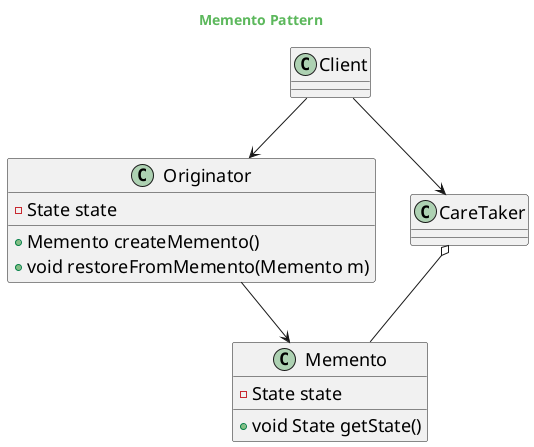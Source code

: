 @startuml

skinparam backgroundcolor transparent
skinparam classFontSize 18
skinparam noteFontSize 18
skinparam arrowFontSize 18
skinparam classAttributeFontSize 18

skinparam titleFontColor #5cb85c

Title Memento Pattern

class Originator{
    - State state
    + Memento createMemento()
    + void restoreFromMemento(Memento m)
}

class Memento{
    - State state
    + void State getState()
}

class CareTaker


CareTaker o-- Memento
Originator --> Memento

class Client

Client --> CareTaker
Client --> Originator
@enduml
